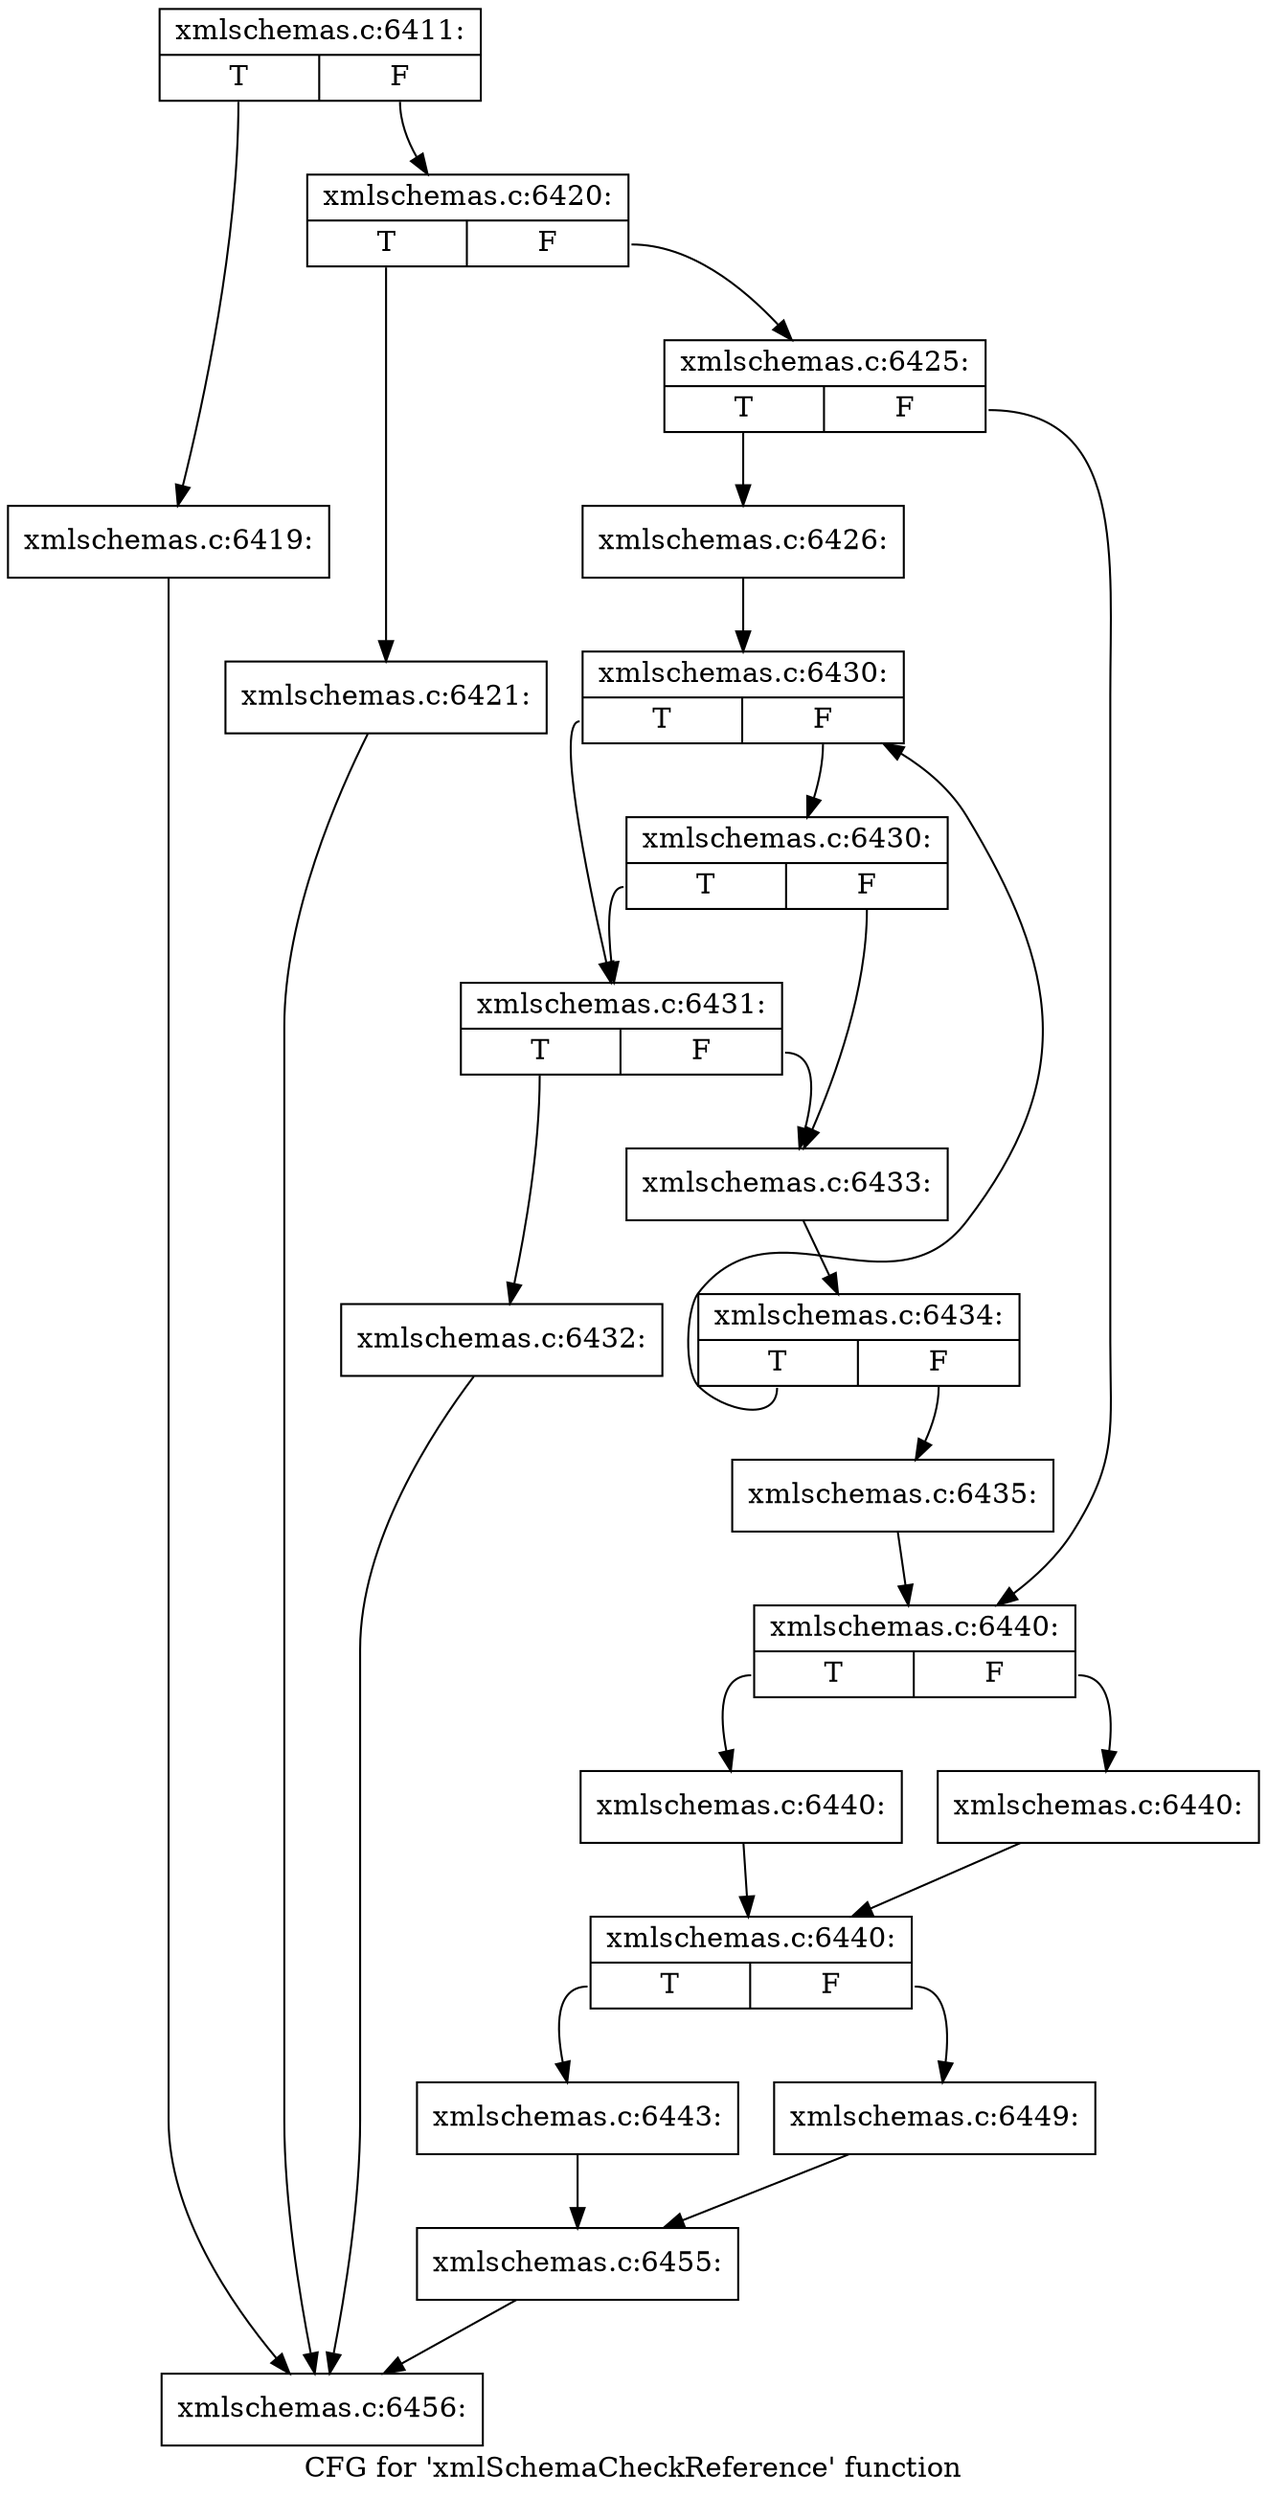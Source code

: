 digraph "CFG for 'xmlSchemaCheckReference' function" {
	label="CFG for 'xmlSchemaCheckReference' function";

	Node0x4ee23a0 [shape=record,label="{xmlschemas.c:6411:|{<s0>T|<s1>F}}"];
	Node0x4ee23a0:s0 -> Node0x4eef5e0;
	Node0x4ee23a0:s1 -> Node0x4eef630;
	Node0x4eef5e0 [shape=record,label="{xmlschemas.c:6419:}"];
	Node0x4eef5e0 -> Node0x4ee28c0;
	Node0x4eef630 [shape=record,label="{xmlschemas.c:6420:|{<s0>T|<s1>F}}"];
	Node0x4eef630:s0 -> Node0x4eefd20;
	Node0x4eef630:s1 -> Node0x4eefd70;
	Node0x4eefd20 [shape=record,label="{xmlschemas.c:6421:}"];
	Node0x4eefd20 -> Node0x4ee28c0;
	Node0x4eefd70 [shape=record,label="{xmlschemas.c:6425:|{<s0>T|<s1>F}}"];
	Node0x4eefd70:s0 -> Node0x4ef0330;
	Node0x4eefd70:s1 -> Node0x4ef0380;
	Node0x4ef0330 [shape=record,label="{xmlschemas.c:6426:}"];
	Node0x4ef0330 -> Node0x4ef11b0;
	Node0x4ef11b0 [shape=record,label="{xmlschemas.c:6430:|{<s0>T|<s1>F}}"];
	Node0x4ef11b0:s0 -> Node0x4ef1580;
	Node0x4ef11b0:s1 -> Node0x4ef1600;
	Node0x4ef1600 [shape=record,label="{xmlschemas.c:6430:|{<s0>T|<s1>F}}"];
	Node0x4ef1600:s0 -> Node0x4ef1580;
	Node0x4ef1600:s1 -> Node0x4ef1530;
	Node0x4ef1580 [shape=record,label="{xmlschemas.c:6431:|{<s0>T|<s1>F}}"];
	Node0x4ef1580:s0 -> Node0x4ef14e0;
	Node0x4ef1580:s1 -> Node0x4ef1530;
	Node0x4ef14e0 [shape=record,label="{xmlschemas.c:6432:}"];
	Node0x4ef14e0 -> Node0x4ee28c0;
	Node0x4ef1530 [shape=record,label="{xmlschemas.c:6433:}"];
	Node0x4ef1530 -> Node0x4ef1160;
	Node0x4ef1160 [shape=record,label="{xmlschemas.c:6434:|{<s0>T|<s1>F}}"];
	Node0x4ef1160:s0 -> Node0x4ef11b0;
	Node0x4ef1160:s1 -> Node0x4ef1110;
	Node0x4ef1110 [shape=record,label="{xmlschemas.c:6435:}"];
	Node0x4ef1110 -> Node0x4ef0380;
	Node0x4ef0380 [shape=record,label="{xmlschemas.c:6440:|{<s0>T|<s1>F}}"];
	Node0x4ef0380:s0 -> Node0x4ef2a20;
	Node0x4ef0380:s1 -> Node0x4ef2a70;
	Node0x4ef2a20 [shape=record,label="{xmlschemas.c:6440:}"];
	Node0x4ef2a20 -> Node0x4ef2ac0;
	Node0x4ef2a70 [shape=record,label="{xmlschemas.c:6440:}"];
	Node0x4ef2a70 -> Node0x4ef2ac0;
	Node0x4ef2ac0 [shape=record,label="{xmlschemas.c:6440:|{<s0>T|<s1>F}}"];
	Node0x4ef2ac0:s0 -> Node0x4ef3150;
	Node0x4ef2ac0:s1 -> Node0x4ef31f0;
	Node0x4ef3150 [shape=record,label="{xmlschemas.c:6443:}"];
	Node0x4ef3150 -> Node0x4ef31a0;
	Node0x4ef31f0 [shape=record,label="{xmlschemas.c:6449:}"];
	Node0x4ef31f0 -> Node0x4ef31a0;
	Node0x4ef31a0 [shape=record,label="{xmlschemas.c:6455:}"];
	Node0x4ef31a0 -> Node0x4ee28c0;
	Node0x4ee28c0 [shape=record,label="{xmlschemas.c:6456:}"];
}
